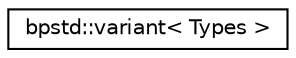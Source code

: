 digraph "Graphical Class Hierarchy"
{
 // LATEX_PDF_SIZE
  edge [fontname="Helvetica",fontsize="10",labelfontname="Helvetica",labelfontsize="10"];
  node [fontname="Helvetica",fontsize="10",shape=record];
  rankdir="LR";
  Node0 [label="bpstd::variant\< Types \>",height=0.2,width=0.4,color="black", fillcolor="white", style="filled",URL="$de/dc4/classbpstd_1_1variant.html",tooltip="The class template variant represents a type-safe union."];
}
